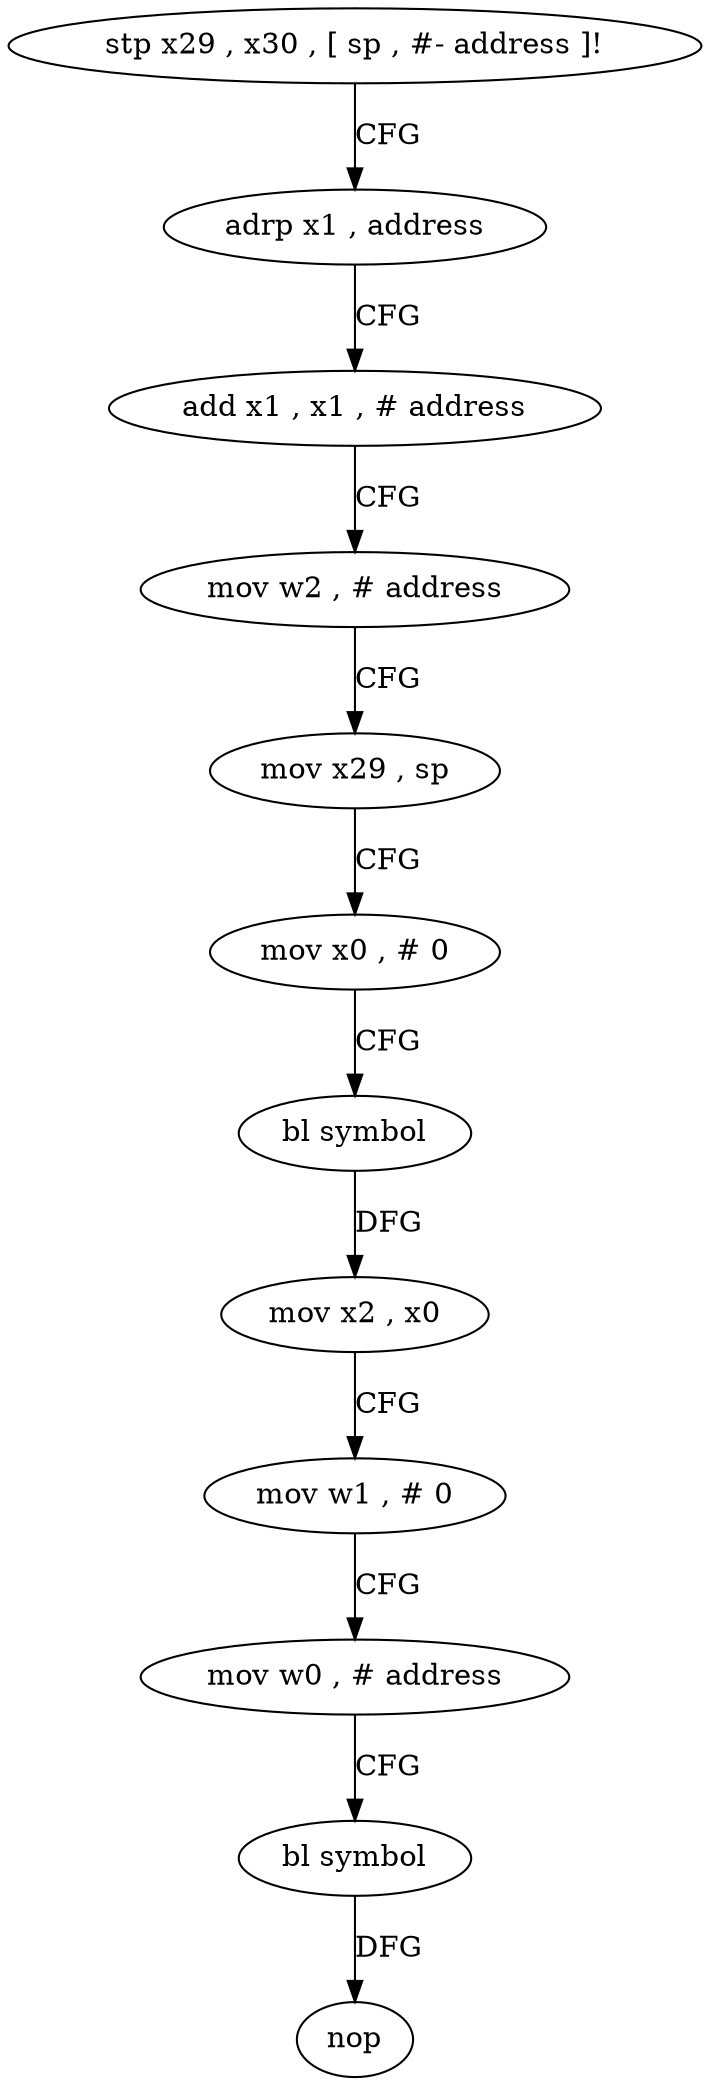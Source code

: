 digraph "func" {
"4206904" [label = "stp x29 , x30 , [ sp , #- address ]!" ]
"4206908" [label = "adrp x1 , address" ]
"4206912" [label = "add x1 , x1 , # address" ]
"4206916" [label = "mov w2 , # address" ]
"4206920" [label = "mov x29 , sp" ]
"4206924" [label = "mov x0 , # 0" ]
"4206928" [label = "bl symbol" ]
"4206932" [label = "mov x2 , x0" ]
"4206936" [label = "mov w1 , # 0" ]
"4206940" [label = "mov w0 , # address" ]
"4206944" [label = "bl symbol" ]
"4206948" [label = "nop" ]
"4206904" -> "4206908" [ label = "CFG" ]
"4206908" -> "4206912" [ label = "CFG" ]
"4206912" -> "4206916" [ label = "CFG" ]
"4206916" -> "4206920" [ label = "CFG" ]
"4206920" -> "4206924" [ label = "CFG" ]
"4206924" -> "4206928" [ label = "CFG" ]
"4206928" -> "4206932" [ label = "DFG" ]
"4206932" -> "4206936" [ label = "CFG" ]
"4206936" -> "4206940" [ label = "CFG" ]
"4206940" -> "4206944" [ label = "CFG" ]
"4206944" -> "4206948" [ label = "DFG" ]
}
